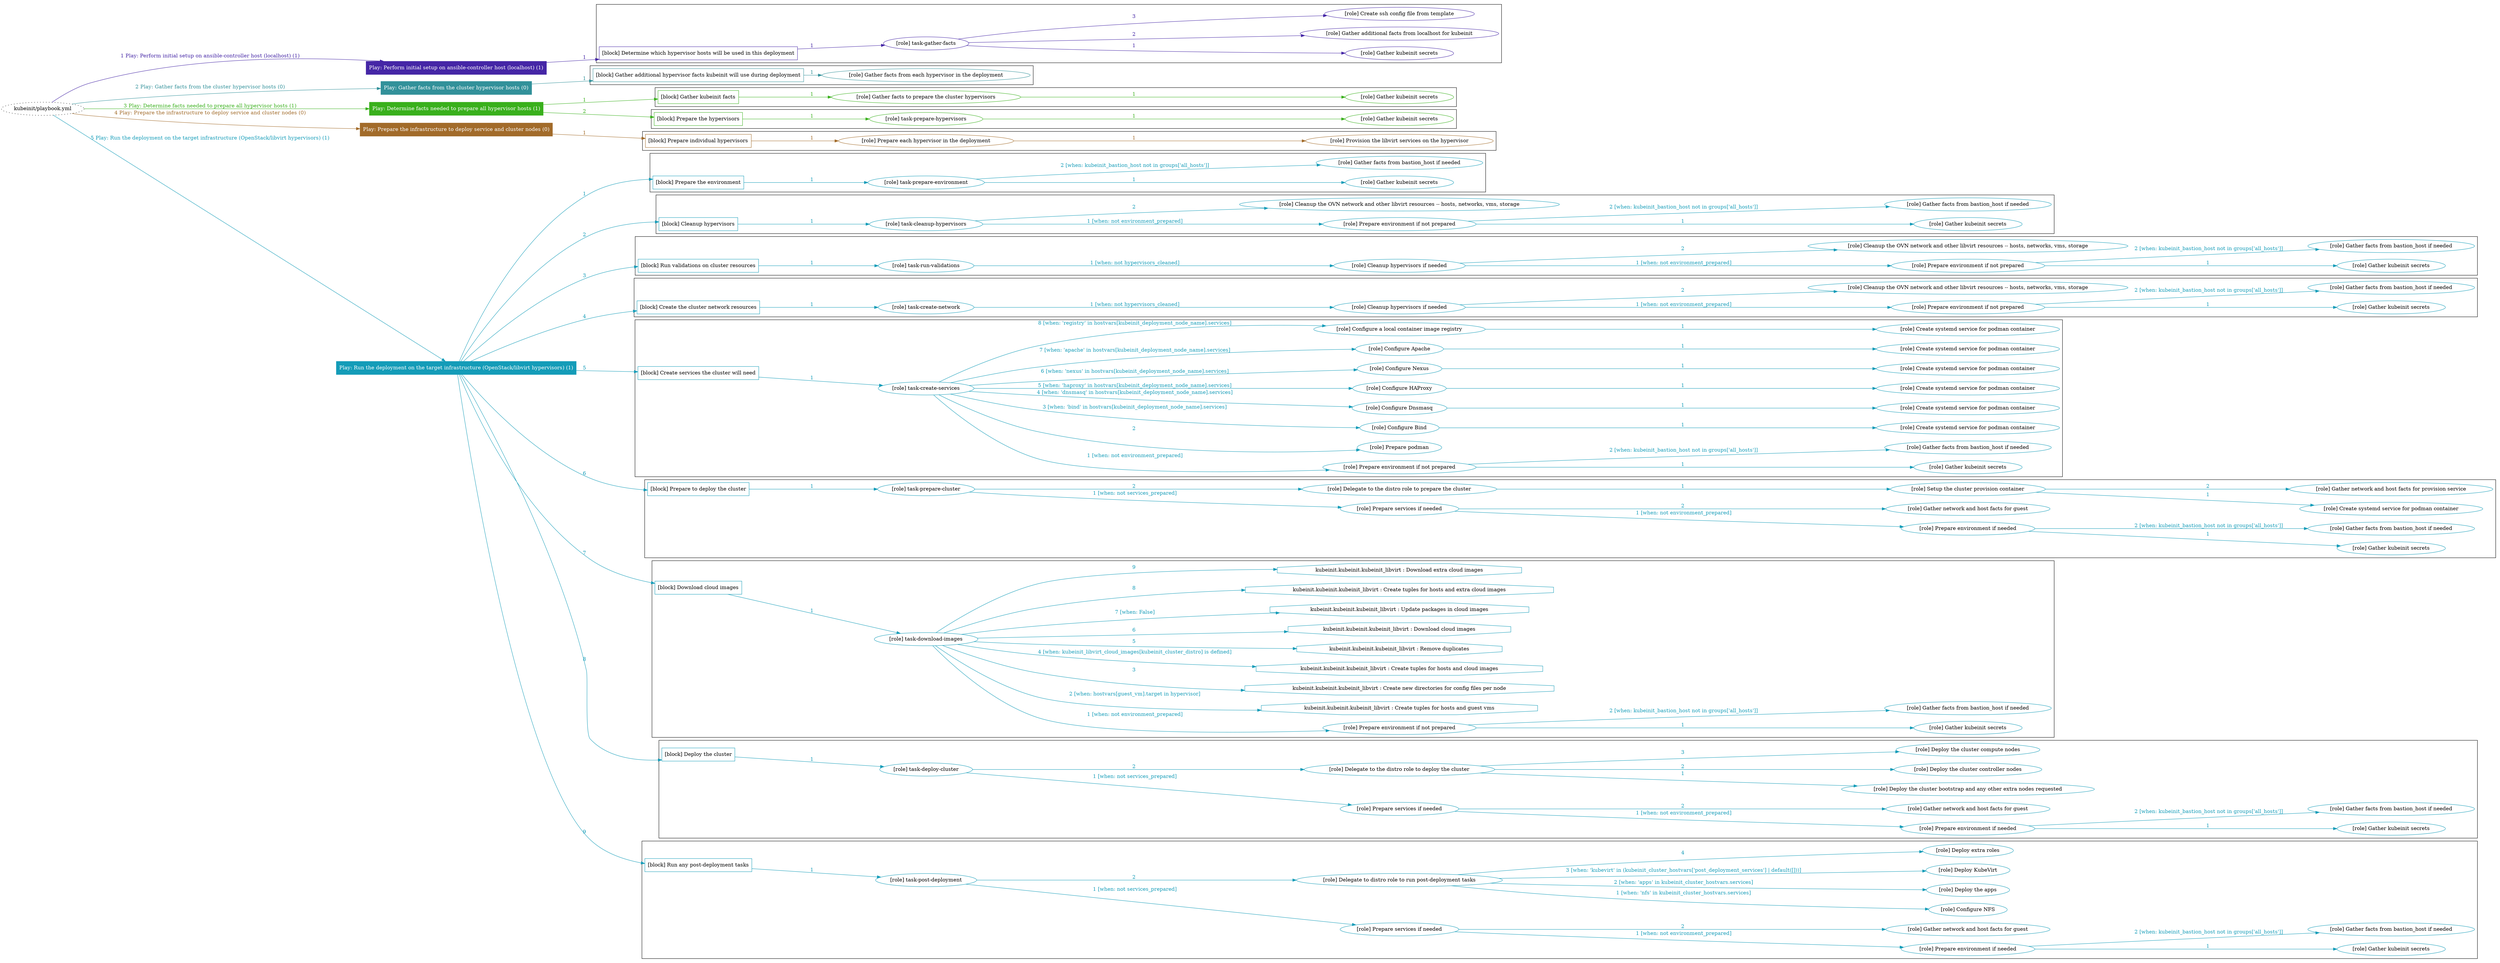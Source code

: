 digraph {
	graph [concentrate=true ordering=in rankdir=LR ratio=fill]
	edge [esep=5 sep=10]
	"kubeinit/playbook.yml" [URL="/home/runner/work/kubeinit/kubeinit/kubeinit/playbook.yml" id=playbook_40fb3b83 style=dotted]
	"kubeinit/playbook.yml" -> play_5557b67a [label="1 Play: Perform initial setup on ansible-controller host (localhost) (1)" color="#4526a6" fontcolor="#4526a6" id=edge_play_5557b67a labeltooltip="1 Play: Perform initial setup on ansible-controller host (localhost) (1)" tooltip="1 Play: Perform initial setup on ansible-controller host (localhost) (1)"]
	subgraph "Play: Perform initial setup on ansible-controller host (localhost) (1)" {
		play_5557b67a [label="Play: Perform initial setup on ansible-controller host (localhost) (1)" URL="/home/runner/work/kubeinit/kubeinit/kubeinit/playbook.yml" color="#4526a6" fontcolor="#ffffff" id=play_5557b67a shape=box style=filled tooltip=localhost]
		play_5557b67a -> block_68a76257 [label=1 color="#4526a6" fontcolor="#4526a6" id=edge_block_68a76257 labeltooltip=1 tooltip=1]
		subgraph cluster_block_68a76257 {
			block_68a76257 [label="[block] Determine which hypervisor hosts will be used in this deployment" URL="/home/runner/work/kubeinit/kubeinit/kubeinit/playbook.yml" color="#4526a6" id=block_68a76257 labeltooltip="Determine which hypervisor hosts will be used in this deployment" shape=box tooltip="Determine which hypervisor hosts will be used in this deployment"]
			block_68a76257 -> role_3c6a9654 [label="1 " color="#4526a6" fontcolor="#4526a6" id=edge_role_3c6a9654 labeltooltip="1 " tooltip="1 "]
			subgraph "task-gather-facts" {
				role_3c6a9654 [label="[role] task-gather-facts" URL="/home/runner/work/kubeinit/kubeinit/kubeinit/playbook.yml" color="#4526a6" id=role_3c6a9654 tooltip="task-gather-facts"]
				role_3c6a9654 -> role_e0fc3f2c [label="1 " color="#4526a6" fontcolor="#4526a6" id=edge_role_e0fc3f2c labeltooltip="1 " tooltip="1 "]
				subgraph "Gather kubeinit secrets" {
					role_e0fc3f2c [label="[role] Gather kubeinit secrets" URL="/home/runner/.ansible/collections/ansible_collections/kubeinit/kubeinit/roles/kubeinit_prepare/tasks/build_hypervisors_group.yml" color="#4526a6" id=role_e0fc3f2c tooltip="Gather kubeinit secrets"]
				}
				role_3c6a9654 -> role_e595d395 [label="2 " color="#4526a6" fontcolor="#4526a6" id=edge_role_e595d395 labeltooltip="2 " tooltip="2 "]
				subgraph "Gather additional facts from localhost for kubeinit" {
					role_e595d395 [label="[role] Gather additional facts from localhost for kubeinit" URL="/home/runner/.ansible/collections/ansible_collections/kubeinit/kubeinit/roles/kubeinit_prepare/tasks/build_hypervisors_group.yml" color="#4526a6" id=role_e595d395 tooltip="Gather additional facts from localhost for kubeinit"]
				}
				role_3c6a9654 -> role_7fbd0cad [label="3 " color="#4526a6" fontcolor="#4526a6" id=edge_role_7fbd0cad labeltooltip="3 " tooltip="3 "]
				subgraph "Create ssh config file from template" {
					role_7fbd0cad [label="[role] Create ssh config file from template" URL="/home/runner/.ansible/collections/ansible_collections/kubeinit/kubeinit/roles/kubeinit_prepare/tasks/build_hypervisors_group.yml" color="#4526a6" id=role_7fbd0cad tooltip="Create ssh config file from template"]
				}
			}
		}
	}
	"kubeinit/playbook.yml" -> play_4db881a2 [label="2 Play: Gather facts from the cluster hypervisor hosts (0)" color="#32919a" fontcolor="#32919a" id=edge_play_4db881a2 labeltooltip="2 Play: Gather facts from the cluster hypervisor hosts (0)" tooltip="2 Play: Gather facts from the cluster hypervisor hosts (0)"]
	subgraph "Play: Gather facts from the cluster hypervisor hosts (0)" {
		play_4db881a2 [label="Play: Gather facts from the cluster hypervisor hosts (0)" URL="/home/runner/work/kubeinit/kubeinit/kubeinit/playbook.yml" color="#32919a" fontcolor="#ffffff" id=play_4db881a2 shape=box style=filled tooltip="Play: Gather facts from the cluster hypervisor hosts (0)"]
		play_4db881a2 -> block_5306f0a5 [label=1 color="#32919a" fontcolor="#32919a" id=edge_block_5306f0a5 labeltooltip=1 tooltip=1]
		subgraph cluster_block_5306f0a5 {
			block_5306f0a5 [label="[block] Gather additional hypervisor facts kubeinit will use during deployment" URL="/home/runner/work/kubeinit/kubeinit/kubeinit/playbook.yml" color="#32919a" id=block_5306f0a5 labeltooltip="Gather additional hypervisor facts kubeinit will use during deployment" shape=box tooltip="Gather additional hypervisor facts kubeinit will use during deployment"]
			block_5306f0a5 -> role_3b8e8160 [label="1 " color="#32919a" fontcolor="#32919a" id=edge_role_3b8e8160 labeltooltip="1 " tooltip="1 "]
			subgraph "Gather facts from each hypervisor in the deployment" {
				role_3b8e8160 [label="[role] Gather facts from each hypervisor in the deployment" URL="/home/runner/work/kubeinit/kubeinit/kubeinit/playbook.yml" color="#32919a" id=role_3b8e8160 tooltip="Gather facts from each hypervisor in the deployment"]
			}
		}
	}
	"kubeinit/playbook.yml" -> play_01fd23f7 [label="3 Play: Determine facts needed to prepare all hypervisor hosts (1)" color="#39b01c" fontcolor="#39b01c" id=edge_play_01fd23f7 labeltooltip="3 Play: Determine facts needed to prepare all hypervisor hosts (1)" tooltip="3 Play: Determine facts needed to prepare all hypervisor hosts (1)"]
	subgraph "Play: Determine facts needed to prepare all hypervisor hosts (1)" {
		play_01fd23f7 [label="Play: Determine facts needed to prepare all hypervisor hosts (1)" URL="/home/runner/work/kubeinit/kubeinit/kubeinit/playbook.yml" color="#39b01c" fontcolor="#ffffff" id=play_01fd23f7 shape=box style=filled tooltip=localhost]
		play_01fd23f7 -> block_a9f8671f [label=1 color="#39b01c" fontcolor="#39b01c" id=edge_block_a9f8671f labeltooltip=1 tooltip=1]
		subgraph cluster_block_a9f8671f {
			block_a9f8671f [label="[block] Gather kubeinit facts" URL="/home/runner/work/kubeinit/kubeinit/kubeinit/playbook.yml" color="#39b01c" id=block_a9f8671f labeltooltip="Gather kubeinit facts" shape=box tooltip="Gather kubeinit facts"]
			block_a9f8671f -> role_e5a80f67 [label="1 " color="#39b01c" fontcolor="#39b01c" id=edge_role_e5a80f67 labeltooltip="1 " tooltip="1 "]
			subgraph "Gather facts to prepare the cluster hypervisors" {
				role_e5a80f67 [label="[role] Gather facts to prepare the cluster hypervisors" URL="/home/runner/work/kubeinit/kubeinit/kubeinit/playbook.yml" color="#39b01c" id=role_e5a80f67 tooltip="Gather facts to prepare the cluster hypervisors"]
				role_e5a80f67 -> role_9504c649 [label="1 " color="#39b01c" fontcolor="#39b01c" id=edge_role_9504c649 labeltooltip="1 " tooltip="1 "]
				subgraph "Gather kubeinit secrets" {
					role_9504c649 [label="[role] Gather kubeinit secrets" URL="/home/runner/.ansible/collections/ansible_collections/kubeinit/kubeinit/roles/kubeinit_prepare/tasks/gather_kubeinit_facts.yml" color="#39b01c" id=role_9504c649 tooltip="Gather kubeinit secrets"]
				}
			}
		}
		play_01fd23f7 -> block_7619a3db [label=2 color="#39b01c" fontcolor="#39b01c" id=edge_block_7619a3db labeltooltip=2 tooltip=2]
		subgraph cluster_block_7619a3db {
			block_7619a3db [label="[block] Prepare the hypervisors" URL="/home/runner/work/kubeinit/kubeinit/kubeinit/playbook.yml" color="#39b01c" id=block_7619a3db labeltooltip="Prepare the hypervisors" shape=box tooltip="Prepare the hypervisors"]
			block_7619a3db -> role_ef07bd3b [label="1 " color="#39b01c" fontcolor="#39b01c" id=edge_role_ef07bd3b labeltooltip="1 " tooltip="1 "]
			subgraph "task-prepare-hypervisors" {
				role_ef07bd3b [label="[role] task-prepare-hypervisors" URL="/home/runner/work/kubeinit/kubeinit/kubeinit/playbook.yml" color="#39b01c" id=role_ef07bd3b tooltip="task-prepare-hypervisors"]
				role_ef07bd3b -> role_7b22395d [label="1 " color="#39b01c" fontcolor="#39b01c" id=edge_role_7b22395d labeltooltip="1 " tooltip="1 "]
				subgraph "Gather kubeinit secrets" {
					role_7b22395d [label="[role] Gather kubeinit secrets" URL="/home/runner/.ansible/collections/ansible_collections/kubeinit/kubeinit/roles/kubeinit_prepare/tasks/gather_kubeinit_facts.yml" color="#39b01c" id=role_7b22395d tooltip="Gather kubeinit secrets"]
				}
			}
		}
	}
	"kubeinit/playbook.yml" -> play_baf0dbb0 [label="4 Play: Prepare the infrastructure to deploy service and cluster nodes (0)" color="#a26b2a" fontcolor="#a26b2a" id=edge_play_baf0dbb0 labeltooltip="4 Play: Prepare the infrastructure to deploy service and cluster nodes (0)" tooltip="4 Play: Prepare the infrastructure to deploy service and cluster nodes (0)"]
	subgraph "Play: Prepare the infrastructure to deploy service and cluster nodes (0)" {
		play_baf0dbb0 [label="Play: Prepare the infrastructure to deploy service and cluster nodes (0)" URL="/home/runner/work/kubeinit/kubeinit/kubeinit/playbook.yml" color="#a26b2a" fontcolor="#ffffff" id=play_baf0dbb0 shape=box style=filled tooltip="Play: Prepare the infrastructure to deploy service and cluster nodes (0)"]
		play_baf0dbb0 -> block_f47e3fcd [label=1 color="#a26b2a" fontcolor="#a26b2a" id=edge_block_f47e3fcd labeltooltip=1 tooltip=1]
		subgraph cluster_block_f47e3fcd {
			block_f47e3fcd [label="[block] Prepare individual hypervisors" URL="/home/runner/work/kubeinit/kubeinit/kubeinit/playbook.yml" color="#a26b2a" id=block_f47e3fcd labeltooltip="Prepare individual hypervisors" shape=box tooltip="Prepare individual hypervisors"]
			block_f47e3fcd -> role_4f7d648f [label="1 " color="#a26b2a" fontcolor="#a26b2a" id=edge_role_4f7d648f labeltooltip="1 " tooltip="1 "]
			subgraph "Prepare each hypervisor in the deployment" {
				role_4f7d648f [label="[role] Prepare each hypervisor in the deployment" URL="/home/runner/work/kubeinit/kubeinit/kubeinit/playbook.yml" color="#a26b2a" id=role_4f7d648f tooltip="Prepare each hypervisor in the deployment"]
				role_4f7d648f -> role_fcfea079 [label="1 " color="#a26b2a" fontcolor="#a26b2a" id=edge_role_fcfea079 labeltooltip="1 " tooltip="1 "]
				subgraph "Provision the libvirt services on the hypervisor" {
					role_fcfea079 [label="[role] Provision the libvirt services on the hypervisor" URL="/home/runner/.ansible/collections/ansible_collections/kubeinit/kubeinit/roles/kubeinit_prepare/tasks/prepare_hypervisor.yml" color="#a26b2a" id=role_fcfea079 tooltip="Provision the libvirt services on the hypervisor"]
				}
			}
		}
	}
	"kubeinit/playbook.yml" -> play_bdad574b [label="5 Play: Run the deployment on the target infrastructure (OpenStack/libvirt hypervisors) (1)" color="#149cb8" fontcolor="#149cb8" id=edge_play_bdad574b labeltooltip="5 Play: Run the deployment on the target infrastructure (OpenStack/libvirt hypervisors) (1)" tooltip="5 Play: Run the deployment on the target infrastructure (OpenStack/libvirt hypervisors) (1)"]
	subgraph "Play: Run the deployment on the target infrastructure (OpenStack/libvirt hypervisors) (1)" {
		play_bdad574b [label="Play: Run the deployment on the target infrastructure (OpenStack/libvirt hypervisors) (1)" URL="/home/runner/work/kubeinit/kubeinit/kubeinit/playbook.yml" color="#149cb8" fontcolor="#ffffff" id=play_bdad574b shape=box style=filled tooltip=localhost]
		play_bdad574b -> block_740eb2af [label=1 color="#149cb8" fontcolor="#149cb8" id=edge_block_740eb2af labeltooltip=1 tooltip=1]
		subgraph cluster_block_740eb2af {
			block_740eb2af [label="[block] Prepare the environment" URL="/home/runner/work/kubeinit/kubeinit/kubeinit/playbook.yml" color="#149cb8" id=block_740eb2af labeltooltip="Prepare the environment" shape=box tooltip="Prepare the environment"]
			block_740eb2af -> role_7feed6ee [label="1 " color="#149cb8" fontcolor="#149cb8" id=edge_role_7feed6ee labeltooltip="1 " tooltip="1 "]
			subgraph "task-prepare-environment" {
				role_7feed6ee [label="[role] task-prepare-environment" URL="/home/runner/work/kubeinit/kubeinit/kubeinit/playbook.yml" color="#149cb8" id=role_7feed6ee tooltip="task-prepare-environment"]
				role_7feed6ee -> role_0061584d [label="1 " color="#149cb8" fontcolor="#149cb8" id=edge_role_0061584d labeltooltip="1 " tooltip="1 "]
				subgraph "Gather kubeinit secrets" {
					role_0061584d [label="[role] Gather kubeinit secrets" URL="/home/runner/.ansible/collections/ansible_collections/kubeinit/kubeinit/roles/kubeinit_prepare/tasks/gather_kubeinit_facts.yml" color="#149cb8" id=role_0061584d tooltip="Gather kubeinit secrets"]
				}
				role_7feed6ee -> role_ef5a4dc6 [label="2 [when: kubeinit_bastion_host not in groups['all_hosts']]" color="#149cb8" fontcolor="#149cb8" id=edge_role_ef5a4dc6 labeltooltip="2 [when: kubeinit_bastion_host not in groups['all_hosts']]" tooltip="2 [when: kubeinit_bastion_host not in groups['all_hosts']]"]
				subgraph "Gather facts from bastion_host if needed" {
					role_ef5a4dc6 [label="[role] Gather facts from bastion_host if needed" URL="/home/runner/.ansible/collections/ansible_collections/kubeinit/kubeinit/roles/kubeinit_prepare/tasks/main.yml" color="#149cb8" id=role_ef5a4dc6 tooltip="Gather facts from bastion_host if needed"]
				}
			}
		}
		play_bdad574b -> block_637a1e47 [label=2 color="#149cb8" fontcolor="#149cb8" id=edge_block_637a1e47 labeltooltip=2 tooltip=2]
		subgraph cluster_block_637a1e47 {
			block_637a1e47 [label="[block] Cleanup hypervisors" URL="/home/runner/work/kubeinit/kubeinit/kubeinit/playbook.yml" color="#149cb8" id=block_637a1e47 labeltooltip="Cleanup hypervisors" shape=box tooltip="Cleanup hypervisors"]
			block_637a1e47 -> role_8879aacc [label="1 " color="#149cb8" fontcolor="#149cb8" id=edge_role_8879aacc labeltooltip="1 " tooltip="1 "]
			subgraph "task-cleanup-hypervisors" {
				role_8879aacc [label="[role] task-cleanup-hypervisors" URL="/home/runner/work/kubeinit/kubeinit/kubeinit/playbook.yml" color="#149cb8" id=role_8879aacc tooltip="task-cleanup-hypervisors"]
				role_8879aacc -> role_d2dc228b [label="1 [when: not environment_prepared]" color="#149cb8" fontcolor="#149cb8" id=edge_role_d2dc228b labeltooltip="1 [when: not environment_prepared]" tooltip="1 [when: not environment_prepared]"]
				subgraph "Prepare environment if not prepared" {
					role_d2dc228b [label="[role] Prepare environment if not prepared" URL="/home/runner/.ansible/collections/ansible_collections/kubeinit/kubeinit/roles/kubeinit_libvirt/tasks/cleanup_hypervisors.yml" color="#149cb8" id=role_d2dc228b tooltip="Prepare environment if not prepared"]
					role_d2dc228b -> role_faf484b1 [label="1 " color="#149cb8" fontcolor="#149cb8" id=edge_role_faf484b1 labeltooltip="1 " tooltip="1 "]
					subgraph "Gather kubeinit secrets" {
						role_faf484b1 [label="[role] Gather kubeinit secrets" URL="/home/runner/.ansible/collections/ansible_collections/kubeinit/kubeinit/roles/kubeinit_prepare/tasks/gather_kubeinit_facts.yml" color="#149cb8" id=role_faf484b1 tooltip="Gather kubeinit secrets"]
					}
					role_d2dc228b -> role_9288db9a [label="2 [when: kubeinit_bastion_host not in groups['all_hosts']]" color="#149cb8" fontcolor="#149cb8" id=edge_role_9288db9a labeltooltip="2 [when: kubeinit_bastion_host not in groups['all_hosts']]" tooltip="2 [when: kubeinit_bastion_host not in groups['all_hosts']]"]
					subgraph "Gather facts from bastion_host if needed" {
						role_9288db9a [label="[role] Gather facts from bastion_host if needed" URL="/home/runner/.ansible/collections/ansible_collections/kubeinit/kubeinit/roles/kubeinit_prepare/tasks/main.yml" color="#149cb8" id=role_9288db9a tooltip="Gather facts from bastion_host if needed"]
					}
				}
				role_8879aacc -> role_04483bbe [label="2 " color="#149cb8" fontcolor="#149cb8" id=edge_role_04483bbe labeltooltip="2 " tooltip="2 "]
				subgraph "Cleanup the OVN network and other libvirt resources -- hosts, networks, vms, storage" {
					role_04483bbe [label="[role] Cleanup the OVN network and other libvirt resources -- hosts, networks, vms, storage" URL="/home/runner/.ansible/collections/ansible_collections/kubeinit/kubeinit/roles/kubeinit_libvirt/tasks/cleanup_hypervisors.yml" color="#149cb8" id=role_04483bbe tooltip="Cleanup the OVN network and other libvirt resources -- hosts, networks, vms, storage"]
				}
			}
		}
		play_bdad574b -> block_211ed43f [label=3 color="#149cb8" fontcolor="#149cb8" id=edge_block_211ed43f labeltooltip=3 tooltip=3]
		subgraph cluster_block_211ed43f {
			block_211ed43f [label="[block] Run validations on cluster resources" URL="/home/runner/work/kubeinit/kubeinit/kubeinit/playbook.yml" color="#149cb8" id=block_211ed43f labeltooltip="Run validations on cluster resources" shape=box tooltip="Run validations on cluster resources"]
			block_211ed43f -> role_4d32efee [label="1 " color="#149cb8" fontcolor="#149cb8" id=edge_role_4d32efee labeltooltip="1 " tooltip="1 "]
			subgraph "task-run-validations" {
				role_4d32efee [label="[role] task-run-validations" URL="/home/runner/work/kubeinit/kubeinit/kubeinit/playbook.yml" color="#149cb8" id=role_4d32efee tooltip="task-run-validations"]
				role_4d32efee -> role_e3d2a9d3 [label="1 [when: not hypervisors_cleaned]" color="#149cb8" fontcolor="#149cb8" id=edge_role_e3d2a9d3 labeltooltip="1 [when: not hypervisors_cleaned]" tooltip="1 [when: not hypervisors_cleaned]"]
				subgraph "Cleanup hypervisors if needed" {
					role_e3d2a9d3 [label="[role] Cleanup hypervisors if needed" URL="/home/runner/.ansible/collections/ansible_collections/kubeinit/kubeinit/roles/kubeinit_validations/tasks/main.yml" color="#149cb8" id=role_e3d2a9d3 tooltip="Cleanup hypervisors if needed"]
					role_e3d2a9d3 -> role_a3e9fba2 [label="1 [when: not environment_prepared]" color="#149cb8" fontcolor="#149cb8" id=edge_role_a3e9fba2 labeltooltip="1 [when: not environment_prepared]" tooltip="1 [when: not environment_prepared]"]
					subgraph "Prepare environment if not prepared" {
						role_a3e9fba2 [label="[role] Prepare environment if not prepared" URL="/home/runner/.ansible/collections/ansible_collections/kubeinit/kubeinit/roles/kubeinit_libvirt/tasks/cleanup_hypervisors.yml" color="#149cb8" id=role_a3e9fba2 tooltip="Prepare environment if not prepared"]
						role_a3e9fba2 -> role_2ba12495 [label="1 " color="#149cb8" fontcolor="#149cb8" id=edge_role_2ba12495 labeltooltip="1 " tooltip="1 "]
						subgraph "Gather kubeinit secrets" {
							role_2ba12495 [label="[role] Gather kubeinit secrets" URL="/home/runner/.ansible/collections/ansible_collections/kubeinit/kubeinit/roles/kubeinit_prepare/tasks/gather_kubeinit_facts.yml" color="#149cb8" id=role_2ba12495 tooltip="Gather kubeinit secrets"]
						}
						role_a3e9fba2 -> role_d1ce3942 [label="2 [when: kubeinit_bastion_host not in groups['all_hosts']]" color="#149cb8" fontcolor="#149cb8" id=edge_role_d1ce3942 labeltooltip="2 [when: kubeinit_bastion_host not in groups['all_hosts']]" tooltip="2 [when: kubeinit_bastion_host not in groups['all_hosts']]"]
						subgraph "Gather facts from bastion_host if needed" {
							role_d1ce3942 [label="[role] Gather facts from bastion_host if needed" URL="/home/runner/.ansible/collections/ansible_collections/kubeinit/kubeinit/roles/kubeinit_prepare/tasks/main.yml" color="#149cb8" id=role_d1ce3942 tooltip="Gather facts from bastion_host if needed"]
						}
					}
					role_e3d2a9d3 -> role_4da5836c [label="2 " color="#149cb8" fontcolor="#149cb8" id=edge_role_4da5836c labeltooltip="2 " tooltip="2 "]
					subgraph "Cleanup the OVN network and other libvirt resources -- hosts, networks, vms, storage" {
						role_4da5836c [label="[role] Cleanup the OVN network and other libvirt resources -- hosts, networks, vms, storage" URL="/home/runner/.ansible/collections/ansible_collections/kubeinit/kubeinit/roles/kubeinit_libvirt/tasks/cleanup_hypervisors.yml" color="#149cb8" id=role_4da5836c tooltip="Cleanup the OVN network and other libvirt resources -- hosts, networks, vms, storage"]
					}
				}
			}
		}
		play_bdad574b -> block_b5e7c77f [label=4 color="#149cb8" fontcolor="#149cb8" id=edge_block_b5e7c77f labeltooltip=4 tooltip=4]
		subgraph cluster_block_b5e7c77f {
			block_b5e7c77f [label="[block] Create the cluster network resources" URL="/home/runner/work/kubeinit/kubeinit/kubeinit/playbook.yml" color="#149cb8" id=block_b5e7c77f labeltooltip="Create the cluster network resources" shape=box tooltip="Create the cluster network resources"]
			block_b5e7c77f -> role_fa7dfe8c [label="1 " color="#149cb8" fontcolor="#149cb8" id=edge_role_fa7dfe8c labeltooltip="1 " tooltip="1 "]
			subgraph "task-create-network" {
				role_fa7dfe8c [label="[role] task-create-network" URL="/home/runner/work/kubeinit/kubeinit/kubeinit/playbook.yml" color="#149cb8" id=role_fa7dfe8c tooltip="task-create-network"]
				role_fa7dfe8c -> role_faa0240e [label="1 [when: not hypervisors_cleaned]" color="#149cb8" fontcolor="#149cb8" id=edge_role_faa0240e labeltooltip="1 [when: not hypervisors_cleaned]" tooltip="1 [when: not hypervisors_cleaned]"]
				subgraph "Cleanup hypervisors if needed" {
					role_faa0240e [label="[role] Cleanup hypervisors if needed" URL="/home/runner/.ansible/collections/ansible_collections/kubeinit/kubeinit/roles/kubeinit_libvirt/tasks/create_network.yml" color="#149cb8" id=role_faa0240e tooltip="Cleanup hypervisors if needed"]
					role_faa0240e -> role_be8817c9 [label="1 [when: not environment_prepared]" color="#149cb8" fontcolor="#149cb8" id=edge_role_be8817c9 labeltooltip="1 [when: not environment_prepared]" tooltip="1 [when: not environment_prepared]"]
					subgraph "Prepare environment if not prepared" {
						role_be8817c9 [label="[role] Prepare environment if not prepared" URL="/home/runner/.ansible/collections/ansible_collections/kubeinit/kubeinit/roles/kubeinit_libvirt/tasks/cleanup_hypervisors.yml" color="#149cb8" id=role_be8817c9 tooltip="Prepare environment if not prepared"]
						role_be8817c9 -> role_25bf8d75 [label="1 " color="#149cb8" fontcolor="#149cb8" id=edge_role_25bf8d75 labeltooltip="1 " tooltip="1 "]
						subgraph "Gather kubeinit secrets" {
							role_25bf8d75 [label="[role] Gather kubeinit secrets" URL="/home/runner/.ansible/collections/ansible_collections/kubeinit/kubeinit/roles/kubeinit_prepare/tasks/gather_kubeinit_facts.yml" color="#149cb8" id=role_25bf8d75 tooltip="Gather kubeinit secrets"]
						}
						role_be8817c9 -> role_da0cba4c [label="2 [when: kubeinit_bastion_host not in groups['all_hosts']]" color="#149cb8" fontcolor="#149cb8" id=edge_role_da0cba4c labeltooltip="2 [when: kubeinit_bastion_host not in groups['all_hosts']]" tooltip="2 [when: kubeinit_bastion_host not in groups['all_hosts']]"]
						subgraph "Gather facts from bastion_host if needed" {
							role_da0cba4c [label="[role] Gather facts from bastion_host if needed" URL="/home/runner/.ansible/collections/ansible_collections/kubeinit/kubeinit/roles/kubeinit_prepare/tasks/main.yml" color="#149cb8" id=role_da0cba4c tooltip="Gather facts from bastion_host if needed"]
						}
					}
					role_faa0240e -> role_98d63ee1 [label="2 " color="#149cb8" fontcolor="#149cb8" id=edge_role_98d63ee1 labeltooltip="2 " tooltip="2 "]
					subgraph "Cleanup the OVN network and other libvirt resources -- hosts, networks, vms, storage" {
						role_98d63ee1 [label="[role] Cleanup the OVN network and other libvirt resources -- hosts, networks, vms, storage" URL="/home/runner/.ansible/collections/ansible_collections/kubeinit/kubeinit/roles/kubeinit_libvirt/tasks/cleanup_hypervisors.yml" color="#149cb8" id=role_98d63ee1 tooltip="Cleanup the OVN network and other libvirt resources -- hosts, networks, vms, storage"]
					}
				}
			}
		}
		play_bdad574b -> block_b16818dc [label=5 color="#149cb8" fontcolor="#149cb8" id=edge_block_b16818dc labeltooltip=5 tooltip=5]
		subgraph cluster_block_b16818dc {
			block_b16818dc [label="[block] Create services the cluster will need" URL="/home/runner/work/kubeinit/kubeinit/kubeinit/playbook.yml" color="#149cb8" id=block_b16818dc labeltooltip="Create services the cluster will need" shape=box tooltip="Create services the cluster will need"]
			block_b16818dc -> role_b8a47f7a [label="1 " color="#149cb8" fontcolor="#149cb8" id=edge_role_b8a47f7a labeltooltip="1 " tooltip="1 "]
			subgraph "task-create-services" {
				role_b8a47f7a [label="[role] task-create-services" URL="/home/runner/work/kubeinit/kubeinit/kubeinit/playbook.yml" color="#149cb8" id=role_b8a47f7a tooltip="task-create-services"]
				role_b8a47f7a -> role_62305845 [label="1 [when: not environment_prepared]" color="#149cb8" fontcolor="#149cb8" id=edge_role_62305845 labeltooltip="1 [when: not environment_prepared]" tooltip="1 [when: not environment_prepared]"]
				subgraph "Prepare environment if not prepared" {
					role_62305845 [label="[role] Prepare environment if not prepared" URL="/home/runner/.ansible/collections/ansible_collections/kubeinit/kubeinit/roles/kubeinit_services/tasks/main.yml" color="#149cb8" id=role_62305845 tooltip="Prepare environment if not prepared"]
					role_62305845 -> role_81a89e2b [label="1 " color="#149cb8" fontcolor="#149cb8" id=edge_role_81a89e2b labeltooltip="1 " tooltip="1 "]
					subgraph "Gather kubeinit secrets" {
						role_81a89e2b [label="[role] Gather kubeinit secrets" URL="/home/runner/.ansible/collections/ansible_collections/kubeinit/kubeinit/roles/kubeinit_prepare/tasks/gather_kubeinit_facts.yml" color="#149cb8" id=role_81a89e2b tooltip="Gather kubeinit secrets"]
					}
					role_62305845 -> role_e12a2d17 [label="2 [when: kubeinit_bastion_host not in groups['all_hosts']]" color="#149cb8" fontcolor="#149cb8" id=edge_role_e12a2d17 labeltooltip="2 [when: kubeinit_bastion_host not in groups['all_hosts']]" tooltip="2 [when: kubeinit_bastion_host not in groups['all_hosts']]"]
					subgraph "Gather facts from bastion_host if needed" {
						role_e12a2d17 [label="[role] Gather facts from bastion_host if needed" URL="/home/runner/.ansible/collections/ansible_collections/kubeinit/kubeinit/roles/kubeinit_prepare/tasks/main.yml" color="#149cb8" id=role_e12a2d17 tooltip="Gather facts from bastion_host if needed"]
					}
				}
				role_b8a47f7a -> role_271858c7 [label="2 " color="#149cb8" fontcolor="#149cb8" id=edge_role_271858c7 labeltooltip="2 " tooltip="2 "]
				subgraph "Prepare podman" {
					role_271858c7 [label="[role] Prepare podman" URL="/home/runner/.ansible/collections/ansible_collections/kubeinit/kubeinit/roles/kubeinit_services/tasks/00_create_service_pod.yml" color="#149cb8" id=role_271858c7 tooltip="Prepare podman"]
				}
				role_b8a47f7a -> role_52e82395 [label="3 [when: 'bind' in hostvars[kubeinit_deployment_node_name].services]" color="#149cb8" fontcolor="#149cb8" id=edge_role_52e82395 labeltooltip="3 [when: 'bind' in hostvars[kubeinit_deployment_node_name].services]" tooltip="3 [when: 'bind' in hostvars[kubeinit_deployment_node_name].services]"]
				subgraph "Configure Bind" {
					role_52e82395 [label="[role] Configure Bind" URL="/home/runner/.ansible/collections/ansible_collections/kubeinit/kubeinit/roles/kubeinit_services/tasks/start_services_containers.yml" color="#149cb8" id=role_52e82395 tooltip="Configure Bind"]
					role_52e82395 -> role_4d983ca2 [label="1 " color="#149cb8" fontcolor="#149cb8" id=edge_role_4d983ca2 labeltooltip="1 " tooltip="1 "]
					subgraph "Create systemd service for podman container" {
						role_4d983ca2 [label="[role] Create systemd service for podman container" URL="/home/runner/.ansible/collections/ansible_collections/kubeinit/kubeinit/roles/kubeinit_bind/tasks/main.yml" color="#149cb8" id=role_4d983ca2 tooltip="Create systemd service for podman container"]
					}
				}
				role_b8a47f7a -> role_3b5baa75 [label="4 [when: 'dnsmasq' in hostvars[kubeinit_deployment_node_name].services]" color="#149cb8" fontcolor="#149cb8" id=edge_role_3b5baa75 labeltooltip="4 [when: 'dnsmasq' in hostvars[kubeinit_deployment_node_name].services]" tooltip="4 [when: 'dnsmasq' in hostvars[kubeinit_deployment_node_name].services]"]
				subgraph "Configure Dnsmasq" {
					role_3b5baa75 [label="[role] Configure Dnsmasq" URL="/home/runner/.ansible/collections/ansible_collections/kubeinit/kubeinit/roles/kubeinit_services/tasks/start_services_containers.yml" color="#149cb8" id=role_3b5baa75 tooltip="Configure Dnsmasq"]
					role_3b5baa75 -> role_d6b7de55 [label="1 " color="#149cb8" fontcolor="#149cb8" id=edge_role_d6b7de55 labeltooltip="1 " tooltip="1 "]
					subgraph "Create systemd service for podman container" {
						role_d6b7de55 [label="[role] Create systemd service for podman container" URL="/home/runner/.ansible/collections/ansible_collections/kubeinit/kubeinit/roles/kubeinit_dnsmasq/tasks/main.yml" color="#149cb8" id=role_d6b7de55 tooltip="Create systemd service for podman container"]
					}
				}
				role_b8a47f7a -> role_b7fd2ae7 [label="5 [when: 'haproxy' in hostvars[kubeinit_deployment_node_name].services]" color="#149cb8" fontcolor="#149cb8" id=edge_role_b7fd2ae7 labeltooltip="5 [when: 'haproxy' in hostvars[kubeinit_deployment_node_name].services]" tooltip="5 [when: 'haproxy' in hostvars[kubeinit_deployment_node_name].services]"]
				subgraph "Configure HAProxy" {
					role_b7fd2ae7 [label="[role] Configure HAProxy" URL="/home/runner/.ansible/collections/ansible_collections/kubeinit/kubeinit/roles/kubeinit_services/tasks/start_services_containers.yml" color="#149cb8" id=role_b7fd2ae7 tooltip="Configure HAProxy"]
					role_b7fd2ae7 -> role_83f60bf3 [label="1 " color="#149cb8" fontcolor="#149cb8" id=edge_role_83f60bf3 labeltooltip="1 " tooltip="1 "]
					subgraph "Create systemd service for podman container" {
						role_83f60bf3 [label="[role] Create systemd service for podman container" URL="/home/runner/.ansible/collections/ansible_collections/kubeinit/kubeinit/roles/kubeinit_haproxy/tasks/main.yml" color="#149cb8" id=role_83f60bf3 tooltip="Create systemd service for podman container"]
					}
				}
				role_b8a47f7a -> role_1073e610 [label="6 [when: 'nexus' in hostvars[kubeinit_deployment_node_name].services]" color="#149cb8" fontcolor="#149cb8" id=edge_role_1073e610 labeltooltip="6 [when: 'nexus' in hostvars[kubeinit_deployment_node_name].services]" tooltip="6 [when: 'nexus' in hostvars[kubeinit_deployment_node_name].services]"]
				subgraph "Configure Nexus" {
					role_1073e610 [label="[role] Configure Nexus" URL="/home/runner/.ansible/collections/ansible_collections/kubeinit/kubeinit/roles/kubeinit_services/tasks/start_services_containers.yml" color="#149cb8" id=role_1073e610 tooltip="Configure Nexus"]
					role_1073e610 -> role_06efaace [label="1 " color="#149cb8" fontcolor="#149cb8" id=edge_role_06efaace labeltooltip="1 " tooltip="1 "]
					subgraph "Create systemd service for podman container" {
						role_06efaace [label="[role] Create systemd service for podman container" URL="/home/runner/.ansible/collections/ansible_collections/kubeinit/kubeinit/roles/kubeinit_nexus/tasks/main.yml" color="#149cb8" id=role_06efaace tooltip="Create systemd service for podman container"]
					}
				}
				role_b8a47f7a -> role_a556ab0d [label="7 [when: 'apache' in hostvars[kubeinit_deployment_node_name].services]" color="#149cb8" fontcolor="#149cb8" id=edge_role_a556ab0d labeltooltip="7 [when: 'apache' in hostvars[kubeinit_deployment_node_name].services]" tooltip="7 [when: 'apache' in hostvars[kubeinit_deployment_node_name].services]"]
				subgraph "Configure Apache" {
					role_a556ab0d [label="[role] Configure Apache" URL="/home/runner/.ansible/collections/ansible_collections/kubeinit/kubeinit/roles/kubeinit_services/tasks/start_services_containers.yml" color="#149cb8" id=role_a556ab0d tooltip="Configure Apache"]
					role_a556ab0d -> role_5b28b0f2 [label="1 " color="#149cb8" fontcolor="#149cb8" id=edge_role_5b28b0f2 labeltooltip="1 " tooltip="1 "]
					subgraph "Create systemd service for podman container" {
						role_5b28b0f2 [label="[role] Create systemd service for podman container" URL="/home/runner/.ansible/collections/ansible_collections/kubeinit/kubeinit/roles/kubeinit_apache/tasks/main.yml" color="#149cb8" id=role_5b28b0f2 tooltip="Create systemd service for podman container"]
					}
				}
				role_b8a47f7a -> role_eb33ccd8 [label="8 [when: 'registry' in hostvars[kubeinit_deployment_node_name].services]" color="#149cb8" fontcolor="#149cb8" id=edge_role_eb33ccd8 labeltooltip="8 [when: 'registry' in hostvars[kubeinit_deployment_node_name].services]" tooltip="8 [when: 'registry' in hostvars[kubeinit_deployment_node_name].services]"]
				subgraph "Configure a local container image registry" {
					role_eb33ccd8 [label="[role] Configure a local container image registry" URL="/home/runner/.ansible/collections/ansible_collections/kubeinit/kubeinit/roles/kubeinit_services/tasks/start_services_containers.yml" color="#149cb8" id=role_eb33ccd8 tooltip="Configure a local container image registry"]
					role_eb33ccd8 -> role_acd6dc1e [label="1 " color="#149cb8" fontcolor="#149cb8" id=edge_role_acd6dc1e labeltooltip="1 " tooltip="1 "]
					subgraph "Create systemd service for podman container" {
						role_acd6dc1e [label="[role] Create systemd service for podman container" URL="/home/runner/.ansible/collections/ansible_collections/kubeinit/kubeinit/roles/kubeinit_registry/tasks/main.yml" color="#149cb8" id=role_acd6dc1e tooltip="Create systemd service for podman container"]
					}
				}
			}
		}
		play_bdad574b -> block_708a48cc [label=6 color="#149cb8" fontcolor="#149cb8" id=edge_block_708a48cc labeltooltip=6 tooltip=6]
		subgraph cluster_block_708a48cc {
			block_708a48cc [label="[block] Prepare to deploy the cluster" URL="/home/runner/work/kubeinit/kubeinit/kubeinit/playbook.yml" color="#149cb8" id=block_708a48cc labeltooltip="Prepare to deploy the cluster" shape=box tooltip="Prepare to deploy the cluster"]
			block_708a48cc -> role_40ab9fac [label="1 " color="#149cb8" fontcolor="#149cb8" id=edge_role_40ab9fac labeltooltip="1 " tooltip="1 "]
			subgraph "task-prepare-cluster" {
				role_40ab9fac [label="[role] task-prepare-cluster" URL="/home/runner/work/kubeinit/kubeinit/kubeinit/playbook.yml" color="#149cb8" id=role_40ab9fac tooltip="task-prepare-cluster"]
				role_40ab9fac -> role_be08dbf8 [label="1 [when: not services_prepared]" color="#149cb8" fontcolor="#149cb8" id=edge_role_be08dbf8 labeltooltip="1 [when: not services_prepared]" tooltip="1 [when: not services_prepared]"]
				subgraph "Prepare services if needed" {
					role_be08dbf8 [label="[role] Prepare services if needed" URL="/home/runner/.ansible/collections/ansible_collections/kubeinit/kubeinit/roles/kubeinit_prepare/tasks/prepare_cluster.yml" color="#149cb8" id=role_be08dbf8 tooltip="Prepare services if needed"]
					role_be08dbf8 -> role_46b81b49 [label="1 [when: not environment_prepared]" color="#149cb8" fontcolor="#149cb8" id=edge_role_46b81b49 labeltooltip="1 [when: not environment_prepared]" tooltip="1 [when: not environment_prepared]"]
					subgraph "Prepare environment if needed" {
						role_46b81b49 [label="[role] Prepare environment if needed" URL="/home/runner/.ansible/collections/ansible_collections/kubeinit/kubeinit/roles/kubeinit_services/tasks/prepare_services.yml" color="#149cb8" id=role_46b81b49 tooltip="Prepare environment if needed"]
						role_46b81b49 -> role_347f2a7f [label="1 " color="#149cb8" fontcolor="#149cb8" id=edge_role_347f2a7f labeltooltip="1 " tooltip="1 "]
						subgraph "Gather kubeinit secrets" {
							role_347f2a7f [label="[role] Gather kubeinit secrets" URL="/home/runner/.ansible/collections/ansible_collections/kubeinit/kubeinit/roles/kubeinit_prepare/tasks/gather_kubeinit_facts.yml" color="#149cb8" id=role_347f2a7f tooltip="Gather kubeinit secrets"]
						}
						role_46b81b49 -> role_9f001549 [label="2 [when: kubeinit_bastion_host not in groups['all_hosts']]" color="#149cb8" fontcolor="#149cb8" id=edge_role_9f001549 labeltooltip="2 [when: kubeinit_bastion_host not in groups['all_hosts']]" tooltip="2 [when: kubeinit_bastion_host not in groups['all_hosts']]"]
						subgraph "Gather facts from bastion_host if needed" {
							role_9f001549 [label="[role] Gather facts from bastion_host if needed" URL="/home/runner/.ansible/collections/ansible_collections/kubeinit/kubeinit/roles/kubeinit_prepare/tasks/main.yml" color="#149cb8" id=role_9f001549 tooltip="Gather facts from bastion_host if needed"]
						}
					}
					role_be08dbf8 -> role_d1f08fba [label="2 " color="#149cb8" fontcolor="#149cb8" id=edge_role_d1f08fba labeltooltip="2 " tooltip="2 "]
					subgraph "Gather network and host facts for guest" {
						role_d1f08fba [label="[role] Gather network and host facts for guest" URL="/home/runner/.ansible/collections/ansible_collections/kubeinit/kubeinit/roles/kubeinit_services/tasks/prepare_services.yml" color="#149cb8" id=role_d1f08fba tooltip="Gather network and host facts for guest"]
					}
				}
				role_40ab9fac -> role_1e172df9 [label="2 " color="#149cb8" fontcolor="#149cb8" id=edge_role_1e172df9 labeltooltip="2 " tooltip="2 "]
				subgraph "Delegate to the distro role to prepare the cluster" {
					role_1e172df9 [label="[role] Delegate to the distro role to prepare the cluster" URL="/home/runner/.ansible/collections/ansible_collections/kubeinit/kubeinit/roles/kubeinit_prepare/tasks/prepare_cluster.yml" color="#149cb8" id=role_1e172df9 tooltip="Delegate to the distro role to prepare the cluster"]
					role_1e172df9 -> role_cf250186 [label="1 " color="#149cb8" fontcolor="#149cb8" id=edge_role_cf250186 labeltooltip="1 " tooltip="1 "]
					subgraph "Setup the cluster provision container" {
						role_cf250186 [label="[role] Setup the cluster provision container" URL="/home/runner/.ansible/collections/ansible_collections/kubeinit/kubeinit/roles/kubeinit_openshift/tasks/prepare_cluster.yml" color="#149cb8" id=role_cf250186 tooltip="Setup the cluster provision container"]
						role_cf250186 -> role_117b2820 [label="1 " color="#149cb8" fontcolor="#149cb8" id=edge_role_117b2820 labeltooltip="1 " tooltip="1 "]
						subgraph "Create systemd service for podman container" {
							role_117b2820 [label="[role] Create systemd service for podman container" URL="/home/runner/.ansible/collections/ansible_collections/kubeinit/kubeinit/roles/kubeinit_services/tasks/create_provision_container.yml" color="#149cb8" id=role_117b2820 tooltip="Create systemd service for podman container"]
						}
						role_cf250186 -> role_fc2274e9 [label="2 " color="#149cb8" fontcolor="#149cb8" id=edge_role_fc2274e9 labeltooltip="2 " tooltip="2 "]
						subgraph "Gather network and host facts for provision service" {
							role_fc2274e9 [label="[role] Gather network and host facts for provision service" URL="/home/runner/.ansible/collections/ansible_collections/kubeinit/kubeinit/roles/kubeinit_services/tasks/create_provision_container.yml" color="#149cb8" id=role_fc2274e9 tooltip="Gather network and host facts for provision service"]
						}
					}
				}
			}
		}
		play_bdad574b -> block_02095df1 [label=7 color="#149cb8" fontcolor="#149cb8" id=edge_block_02095df1 labeltooltip=7 tooltip=7]
		subgraph cluster_block_02095df1 {
			block_02095df1 [label="[block] Download cloud images" URL="/home/runner/work/kubeinit/kubeinit/kubeinit/playbook.yml" color="#149cb8" id=block_02095df1 labeltooltip="Download cloud images" shape=box tooltip="Download cloud images"]
			block_02095df1 -> role_8ae01800 [label="1 " color="#149cb8" fontcolor="#149cb8" id=edge_role_8ae01800 labeltooltip="1 " tooltip="1 "]
			subgraph "task-download-images" {
				role_8ae01800 [label="[role] task-download-images" URL="/home/runner/work/kubeinit/kubeinit/kubeinit/playbook.yml" color="#149cb8" id=role_8ae01800 tooltip="task-download-images"]
				role_8ae01800 -> role_56aa2241 [label="1 [when: not environment_prepared]" color="#149cb8" fontcolor="#149cb8" id=edge_role_56aa2241 labeltooltip="1 [when: not environment_prepared]" tooltip="1 [when: not environment_prepared]"]
				subgraph "Prepare environment if not prepared" {
					role_56aa2241 [label="[role] Prepare environment if not prepared" URL="/home/runner/.ansible/collections/ansible_collections/kubeinit/kubeinit/roles/kubeinit_libvirt/tasks/download_cloud_images.yml" color="#149cb8" id=role_56aa2241 tooltip="Prepare environment if not prepared"]
					role_56aa2241 -> role_af28a33b [label="1 " color="#149cb8" fontcolor="#149cb8" id=edge_role_af28a33b labeltooltip="1 " tooltip="1 "]
					subgraph "Gather kubeinit secrets" {
						role_af28a33b [label="[role] Gather kubeinit secrets" URL="/home/runner/.ansible/collections/ansible_collections/kubeinit/kubeinit/roles/kubeinit_prepare/tasks/gather_kubeinit_facts.yml" color="#149cb8" id=role_af28a33b tooltip="Gather kubeinit secrets"]
					}
					role_56aa2241 -> role_0f2d137a [label="2 [when: kubeinit_bastion_host not in groups['all_hosts']]" color="#149cb8" fontcolor="#149cb8" id=edge_role_0f2d137a labeltooltip="2 [when: kubeinit_bastion_host not in groups['all_hosts']]" tooltip="2 [when: kubeinit_bastion_host not in groups['all_hosts']]"]
					subgraph "Gather facts from bastion_host if needed" {
						role_0f2d137a [label="[role] Gather facts from bastion_host if needed" URL="/home/runner/.ansible/collections/ansible_collections/kubeinit/kubeinit/roles/kubeinit_prepare/tasks/main.yml" color="#149cb8" id=role_0f2d137a tooltip="Gather facts from bastion_host if needed"]
					}
				}
				task_94fc1c9c [label="kubeinit.kubeinit.kubeinit_libvirt : Create tuples for hosts and guest vms" URL="/home/runner/.ansible/collections/ansible_collections/kubeinit/kubeinit/roles/kubeinit_libvirt/tasks/download_cloud_images.yml" color="#149cb8" id=task_94fc1c9c shape=octagon tooltip="kubeinit.kubeinit.kubeinit_libvirt : Create tuples for hosts and guest vms"]
				role_8ae01800 -> task_94fc1c9c [label="2 [when: hostvars[guest_vm].target in hypervisor]" color="#149cb8" fontcolor="#149cb8" id=edge_task_94fc1c9c labeltooltip="2 [when: hostvars[guest_vm].target in hypervisor]" tooltip="2 [when: hostvars[guest_vm].target in hypervisor]"]
				task_02c5ef52 [label="kubeinit.kubeinit.kubeinit_libvirt : Create new directories for config files per node" URL="/home/runner/.ansible/collections/ansible_collections/kubeinit/kubeinit/roles/kubeinit_libvirt/tasks/download_cloud_images.yml" color="#149cb8" id=task_02c5ef52 shape=octagon tooltip="kubeinit.kubeinit.kubeinit_libvirt : Create new directories for config files per node"]
				role_8ae01800 -> task_02c5ef52 [label="3 " color="#149cb8" fontcolor="#149cb8" id=edge_task_02c5ef52 labeltooltip="3 " tooltip="3 "]
				task_f15fbf9a [label="kubeinit.kubeinit.kubeinit_libvirt : Create tuples for hosts and cloud images" URL="/home/runner/.ansible/collections/ansible_collections/kubeinit/kubeinit/roles/kubeinit_libvirt/tasks/download_cloud_images.yml" color="#149cb8" id=task_f15fbf9a shape=octagon tooltip="kubeinit.kubeinit.kubeinit_libvirt : Create tuples for hosts and cloud images"]
				role_8ae01800 -> task_f15fbf9a [label="4 [when: kubeinit_libvirt_cloud_images[kubeinit_cluster_distro] is defined]" color="#149cb8" fontcolor="#149cb8" id=edge_task_f15fbf9a labeltooltip="4 [when: kubeinit_libvirt_cloud_images[kubeinit_cluster_distro] is defined]" tooltip="4 [when: kubeinit_libvirt_cloud_images[kubeinit_cluster_distro] is defined]"]
				task_1e18f67e [label="kubeinit.kubeinit.kubeinit_libvirt : Remove duplicates" URL="/home/runner/.ansible/collections/ansible_collections/kubeinit/kubeinit/roles/kubeinit_libvirt/tasks/download_cloud_images.yml" color="#149cb8" id=task_1e18f67e shape=octagon tooltip="kubeinit.kubeinit.kubeinit_libvirt : Remove duplicates"]
				role_8ae01800 -> task_1e18f67e [label="5 " color="#149cb8" fontcolor="#149cb8" id=edge_task_1e18f67e labeltooltip="5 " tooltip="5 "]
				task_3f480386 [label="kubeinit.kubeinit.kubeinit_libvirt : Download cloud images" URL="/home/runner/.ansible/collections/ansible_collections/kubeinit/kubeinit/roles/kubeinit_libvirt/tasks/download_cloud_images.yml" color="#149cb8" id=task_3f480386 shape=octagon tooltip="kubeinit.kubeinit.kubeinit_libvirt : Download cloud images"]
				role_8ae01800 -> task_3f480386 [label="6 " color="#149cb8" fontcolor="#149cb8" id=edge_task_3f480386 labeltooltip="6 " tooltip="6 "]
				task_71c591d9 [label="kubeinit.kubeinit.kubeinit_libvirt : Update packages in cloud images" URL="/home/runner/.ansible/collections/ansible_collections/kubeinit/kubeinit/roles/kubeinit_libvirt/tasks/download_cloud_images.yml" color="#149cb8" id=task_71c591d9 shape=octagon tooltip="kubeinit.kubeinit.kubeinit_libvirt : Update packages in cloud images"]
				role_8ae01800 -> task_71c591d9 [label="7 [when: False]" color="#149cb8" fontcolor="#149cb8" id=edge_task_71c591d9 labeltooltip="7 [when: False]" tooltip="7 [when: False]"]
				task_01acfe43 [label="kubeinit.kubeinit.kubeinit_libvirt : Create tuples for hosts and extra cloud images" URL="/home/runner/.ansible/collections/ansible_collections/kubeinit/kubeinit/roles/kubeinit_libvirt/tasks/download_cloud_images.yml" color="#149cb8" id=task_01acfe43 shape=octagon tooltip="kubeinit.kubeinit.kubeinit_libvirt : Create tuples for hosts and extra cloud images"]
				role_8ae01800 -> task_01acfe43 [label="8 " color="#149cb8" fontcolor="#149cb8" id=edge_task_01acfe43 labeltooltip="8 " tooltip="8 "]
				task_f9882599 [label="kubeinit.kubeinit.kubeinit_libvirt : Download extra cloud images" URL="/home/runner/.ansible/collections/ansible_collections/kubeinit/kubeinit/roles/kubeinit_libvirt/tasks/download_cloud_images.yml" color="#149cb8" id=task_f9882599 shape=octagon tooltip="kubeinit.kubeinit.kubeinit_libvirt : Download extra cloud images"]
				role_8ae01800 -> task_f9882599 [label="9 " color="#149cb8" fontcolor="#149cb8" id=edge_task_f9882599 labeltooltip="9 " tooltip="9 "]
			}
		}
		play_bdad574b -> block_123bff99 [label=8 color="#149cb8" fontcolor="#149cb8" id=edge_block_123bff99 labeltooltip=8 tooltip=8]
		subgraph cluster_block_123bff99 {
			block_123bff99 [label="[block] Deploy the cluster" URL="/home/runner/work/kubeinit/kubeinit/kubeinit/playbook.yml" color="#149cb8" id=block_123bff99 labeltooltip="Deploy the cluster" shape=box tooltip="Deploy the cluster"]
			block_123bff99 -> role_51da2f26 [label="1 " color="#149cb8" fontcolor="#149cb8" id=edge_role_51da2f26 labeltooltip="1 " tooltip="1 "]
			subgraph "task-deploy-cluster" {
				role_51da2f26 [label="[role] task-deploy-cluster" URL="/home/runner/work/kubeinit/kubeinit/kubeinit/playbook.yml" color="#149cb8" id=role_51da2f26 tooltip="task-deploy-cluster"]
				role_51da2f26 -> role_ba6d65aa [label="1 [when: not services_prepared]" color="#149cb8" fontcolor="#149cb8" id=edge_role_ba6d65aa labeltooltip="1 [when: not services_prepared]" tooltip="1 [when: not services_prepared]"]
				subgraph "Prepare services if needed" {
					role_ba6d65aa [label="[role] Prepare services if needed" URL="/home/runner/.ansible/collections/ansible_collections/kubeinit/kubeinit/roles/kubeinit_prepare/tasks/deploy_cluster.yml" color="#149cb8" id=role_ba6d65aa tooltip="Prepare services if needed"]
					role_ba6d65aa -> role_4a476e04 [label="1 [when: not environment_prepared]" color="#149cb8" fontcolor="#149cb8" id=edge_role_4a476e04 labeltooltip="1 [when: not environment_prepared]" tooltip="1 [when: not environment_prepared]"]
					subgraph "Prepare environment if needed" {
						role_4a476e04 [label="[role] Prepare environment if needed" URL="/home/runner/.ansible/collections/ansible_collections/kubeinit/kubeinit/roles/kubeinit_services/tasks/prepare_services.yml" color="#149cb8" id=role_4a476e04 tooltip="Prepare environment if needed"]
						role_4a476e04 -> role_6e953388 [label="1 " color="#149cb8" fontcolor="#149cb8" id=edge_role_6e953388 labeltooltip="1 " tooltip="1 "]
						subgraph "Gather kubeinit secrets" {
							role_6e953388 [label="[role] Gather kubeinit secrets" URL="/home/runner/.ansible/collections/ansible_collections/kubeinit/kubeinit/roles/kubeinit_prepare/tasks/gather_kubeinit_facts.yml" color="#149cb8" id=role_6e953388 tooltip="Gather kubeinit secrets"]
						}
						role_4a476e04 -> role_6923bdbd [label="2 [when: kubeinit_bastion_host not in groups['all_hosts']]" color="#149cb8" fontcolor="#149cb8" id=edge_role_6923bdbd labeltooltip="2 [when: kubeinit_bastion_host not in groups['all_hosts']]" tooltip="2 [when: kubeinit_bastion_host not in groups['all_hosts']]"]
						subgraph "Gather facts from bastion_host if needed" {
							role_6923bdbd [label="[role] Gather facts from bastion_host if needed" URL="/home/runner/.ansible/collections/ansible_collections/kubeinit/kubeinit/roles/kubeinit_prepare/tasks/main.yml" color="#149cb8" id=role_6923bdbd tooltip="Gather facts from bastion_host if needed"]
						}
					}
					role_ba6d65aa -> role_c65a7b3a [label="2 " color="#149cb8" fontcolor="#149cb8" id=edge_role_c65a7b3a labeltooltip="2 " tooltip="2 "]
					subgraph "Gather network and host facts for guest" {
						role_c65a7b3a [label="[role] Gather network and host facts for guest" URL="/home/runner/.ansible/collections/ansible_collections/kubeinit/kubeinit/roles/kubeinit_services/tasks/prepare_services.yml" color="#149cb8" id=role_c65a7b3a tooltip="Gather network and host facts for guest"]
					}
				}
				role_51da2f26 -> role_7a1d6f79 [label="2 " color="#149cb8" fontcolor="#149cb8" id=edge_role_7a1d6f79 labeltooltip="2 " tooltip="2 "]
				subgraph "Delegate to the distro role to deploy the cluster" {
					role_7a1d6f79 [label="[role] Delegate to the distro role to deploy the cluster" URL="/home/runner/.ansible/collections/ansible_collections/kubeinit/kubeinit/roles/kubeinit_prepare/tasks/deploy_cluster.yml" color="#149cb8" id=role_7a1d6f79 tooltip="Delegate to the distro role to deploy the cluster"]
					role_7a1d6f79 -> role_53a5ee5f [label="1 " color="#149cb8" fontcolor="#149cb8" id=edge_role_53a5ee5f labeltooltip="1 " tooltip="1 "]
					subgraph "Deploy the cluster bootstrap and any other extra nodes requested" {
						role_53a5ee5f [label="[role] Deploy the cluster bootstrap and any other extra nodes requested" URL="/home/runner/.ansible/collections/ansible_collections/kubeinit/kubeinit/roles/kubeinit_openshift/tasks/main.yml" color="#149cb8" id=role_53a5ee5f tooltip="Deploy the cluster bootstrap and any other extra nodes requested"]
					}
					role_7a1d6f79 -> role_5bd93695 [label="2 " color="#149cb8" fontcolor="#149cb8" id=edge_role_5bd93695 labeltooltip="2 " tooltip="2 "]
					subgraph "Deploy the cluster controller nodes" {
						role_5bd93695 [label="[role] Deploy the cluster controller nodes" URL="/home/runner/.ansible/collections/ansible_collections/kubeinit/kubeinit/roles/kubeinit_openshift/tasks/main.yml" color="#149cb8" id=role_5bd93695 tooltip="Deploy the cluster controller nodes"]
					}
					role_7a1d6f79 -> role_7af8a25e [label="3 " color="#149cb8" fontcolor="#149cb8" id=edge_role_7af8a25e labeltooltip="3 " tooltip="3 "]
					subgraph "Deploy the cluster compute nodes" {
						role_7af8a25e [label="[role] Deploy the cluster compute nodes" URL="/home/runner/.ansible/collections/ansible_collections/kubeinit/kubeinit/roles/kubeinit_openshift/tasks/main.yml" color="#149cb8" id=role_7af8a25e tooltip="Deploy the cluster compute nodes"]
					}
				}
			}
		}
		play_bdad574b -> block_58f3d4bb [label=9 color="#149cb8" fontcolor="#149cb8" id=edge_block_58f3d4bb labeltooltip=9 tooltip=9]
		subgraph cluster_block_58f3d4bb {
			block_58f3d4bb [label="[block] Run any post-deployment tasks" URL="/home/runner/work/kubeinit/kubeinit/kubeinit/playbook.yml" color="#149cb8" id=block_58f3d4bb labeltooltip="Run any post-deployment tasks" shape=box tooltip="Run any post-deployment tasks"]
			block_58f3d4bb -> role_5bf93176 [label="1 " color="#149cb8" fontcolor="#149cb8" id=edge_role_5bf93176 labeltooltip="1 " tooltip="1 "]
			subgraph "task-post-deployment" {
				role_5bf93176 [label="[role] task-post-deployment" URL="/home/runner/work/kubeinit/kubeinit/kubeinit/playbook.yml" color="#149cb8" id=role_5bf93176 tooltip="task-post-deployment"]
				role_5bf93176 -> role_8d20a3e9 [label="1 [when: not services_prepared]" color="#149cb8" fontcolor="#149cb8" id=edge_role_8d20a3e9 labeltooltip="1 [when: not services_prepared]" tooltip="1 [when: not services_prepared]"]
				subgraph "Prepare services if needed" {
					role_8d20a3e9 [label="[role] Prepare services if needed" URL="/home/runner/.ansible/collections/ansible_collections/kubeinit/kubeinit/roles/kubeinit_prepare/tasks/post_deployment.yml" color="#149cb8" id=role_8d20a3e9 tooltip="Prepare services if needed"]
					role_8d20a3e9 -> role_06725a3c [label="1 [when: not environment_prepared]" color="#149cb8" fontcolor="#149cb8" id=edge_role_06725a3c labeltooltip="1 [when: not environment_prepared]" tooltip="1 [when: not environment_prepared]"]
					subgraph "Prepare environment if needed" {
						role_06725a3c [label="[role] Prepare environment if needed" URL="/home/runner/.ansible/collections/ansible_collections/kubeinit/kubeinit/roles/kubeinit_services/tasks/prepare_services.yml" color="#149cb8" id=role_06725a3c tooltip="Prepare environment if needed"]
						role_06725a3c -> role_a5bcb513 [label="1 " color="#149cb8" fontcolor="#149cb8" id=edge_role_a5bcb513 labeltooltip="1 " tooltip="1 "]
						subgraph "Gather kubeinit secrets" {
							role_a5bcb513 [label="[role] Gather kubeinit secrets" URL="/home/runner/.ansible/collections/ansible_collections/kubeinit/kubeinit/roles/kubeinit_prepare/tasks/gather_kubeinit_facts.yml" color="#149cb8" id=role_a5bcb513 tooltip="Gather kubeinit secrets"]
						}
						role_06725a3c -> role_2e6a020f [label="2 [when: kubeinit_bastion_host not in groups['all_hosts']]" color="#149cb8" fontcolor="#149cb8" id=edge_role_2e6a020f labeltooltip="2 [when: kubeinit_bastion_host not in groups['all_hosts']]" tooltip="2 [when: kubeinit_bastion_host not in groups['all_hosts']]"]
						subgraph "Gather facts from bastion_host if needed" {
							role_2e6a020f [label="[role] Gather facts from bastion_host if needed" URL="/home/runner/.ansible/collections/ansible_collections/kubeinit/kubeinit/roles/kubeinit_prepare/tasks/main.yml" color="#149cb8" id=role_2e6a020f tooltip="Gather facts from bastion_host if needed"]
						}
					}
					role_8d20a3e9 -> role_d462e367 [label="2 " color="#149cb8" fontcolor="#149cb8" id=edge_role_d462e367 labeltooltip="2 " tooltip="2 "]
					subgraph "Gather network and host facts for guest" {
						role_d462e367 [label="[role] Gather network and host facts for guest" URL="/home/runner/.ansible/collections/ansible_collections/kubeinit/kubeinit/roles/kubeinit_services/tasks/prepare_services.yml" color="#149cb8" id=role_d462e367 tooltip="Gather network and host facts for guest"]
					}
				}
				role_5bf93176 -> role_eb115f2b [label="2 " color="#149cb8" fontcolor="#149cb8" id=edge_role_eb115f2b labeltooltip="2 " tooltip="2 "]
				subgraph "Delegate to distro role to run post-deployment tasks" {
					role_eb115f2b [label="[role] Delegate to distro role to run post-deployment tasks" URL="/home/runner/.ansible/collections/ansible_collections/kubeinit/kubeinit/roles/kubeinit_prepare/tasks/post_deployment.yml" color="#149cb8" id=role_eb115f2b tooltip="Delegate to distro role to run post-deployment tasks"]
					role_eb115f2b -> role_59a0b0ac [label="1 [when: 'nfs' in kubeinit_cluster_hostvars.services]" color="#149cb8" fontcolor="#149cb8" id=edge_role_59a0b0ac labeltooltip="1 [when: 'nfs' in kubeinit_cluster_hostvars.services]" tooltip="1 [when: 'nfs' in kubeinit_cluster_hostvars.services]"]
					subgraph "Configure NFS" {
						role_59a0b0ac [label="[role] Configure NFS" URL="/home/runner/.ansible/collections/ansible_collections/kubeinit/kubeinit/roles/kubeinit_openshift/tasks/post_deployment_tasks.yml" color="#149cb8" id=role_59a0b0ac tooltip="Configure NFS"]
					}
					role_eb115f2b -> role_1d16f913 [label="2 [when: 'apps' in kubeinit_cluster_hostvars.services]" color="#149cb8" fontcolor="#149cb8" id=edge_role_1d16f913 labeltooltip="2 [when: 'apps' in kubeinit_cluster_hostvars.services]" tooltip="2 [when: 'apps' in kubeinit_cluster_hostvars.services]"]
					subgraph "Deploy the apps" {
						role_1d16f913 [label="[role] Deploy the apps" URL="/home/runner/.ansible/collections/ansible_collections/kubeinit/kubeinit/roles/kubeinit_openshift/tasks/post_deployment_tasks.yml" color="#149cb8" id=role_1d16f913 tooltip="Deploy the apps"]
					}
					role_eb115f2b -> role_b63f0e96 [label="3 [when: 'kubevirt' in (kubeinit_cluster_hostvars['post_deployment_services'] | default([]))]" color="#149cb8" fontcolor="#149cb8" id=edge_role_b63f0e96 labeltooltip="3 [when: 'kubevirt' in (kubeinit_cluster_hostvars['post_deployment_services'] | default([]))]" tooltip="3 [when: 'kubevirt' in (kubeinit_cluster_hostvars['post_deployment_services'] | default([]))]"]
					subgraph "Deploy KubeVirt" {
						role_b63f0e96 [label="[role] Deploy KubeVirt" URL="/home/runner/.ansible/collections/ansible_collections/kubeinit/kubeinit/roles/kubeinit_openshift/tasks/post_deployment_tasks.yml" color="#149cb8" id=role_b63f0e96 tooltip="Deploy KubeVirt"]
					}
					role_eb115f2b -> role_f646a8c5 [label="4 " color="#149cb8" fontcolor="#149cb8" id=edge_role_f646a8c5 labeltooltip="4 " tooltip="4 "]
					subgraph "Deploy extra roles" {
						role_f646a8c5 [label="[role] Deploy extra roles" URL="/home/runner/.ansible/collections/ansible_collections/kubeinit/kubeinit/roles/kubeinit_openshift/tasks/post_deployment_tasks.yml" color="#149cb8" id=role_f646a8c5 tooltip="Deploy extra roles"]
					}
				}
			}
		}
	}
}
